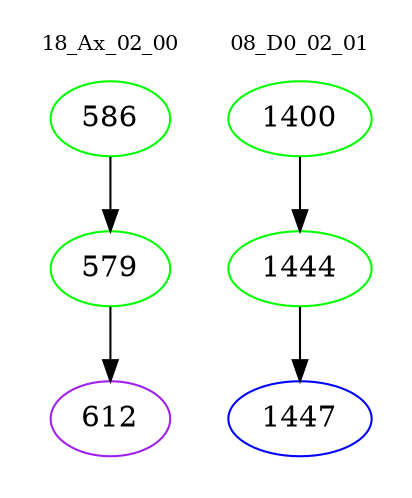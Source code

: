 digraph{
subgraph cluster_0 {
color = white
label = "18_Ax_02_00";
fontsize=10;
T0_586 [label="586", color="green"]
T0_586 -> T0_579 [color="black"]
T0_579 [label="579", color="green"]
T0_579 -> T0_612 [color="black"]
T0_612 [label="612", color="purple"]
}
subgraph cluster_1 {
color = white
label = "08_D0_02_01";
fontsize=10;
T1_1400 [label="1400", color="green"]
T1_1400 -> T1_1444 [color="black"]
T1_1444 [label="1444", color="green"]
T1_1444 -> T1_1447 [color="black"]
T1_1447 [label="1447", color="blue"]
}
}
